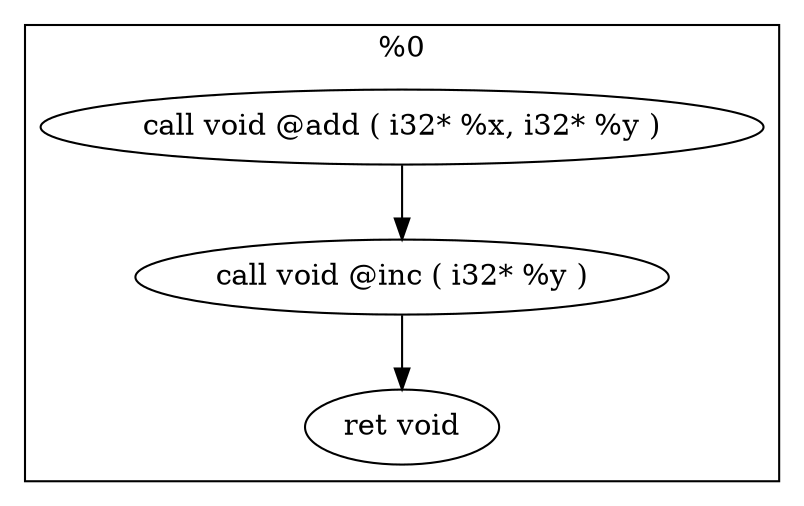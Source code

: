 digraph {
	graph [bb="0,0,380,235"];
	node [label="\N"];
	subgraph cluster_67 {
		graph [bb="8,8,372,227",
			label="%0",
			lheight=0.21,
			lp="190,215.5",
			lwidth=0.32
		];
		68		 [height=0.5,
			label="call void @add ( i32* %x, i32* %y )",
			pos="190,178",
			width=4.813];
		69		 [height=0.5,
			label="call void @inc ( i32* %y )",
			pos="190,106",
			width=3.5561];
		68 -> 69		 [pos="e,190,124.1 190,159.7 190,151.98 190,142.71 190,134.11"];
		70		 [height=0.5,
			label="ret void",
			pos="190,34",
			width=1.2888];
		69 -> 70		 [pos="e,190,52.104 190,87.697 190,79.983 190,70.712 190,62.112"];
	}
}
